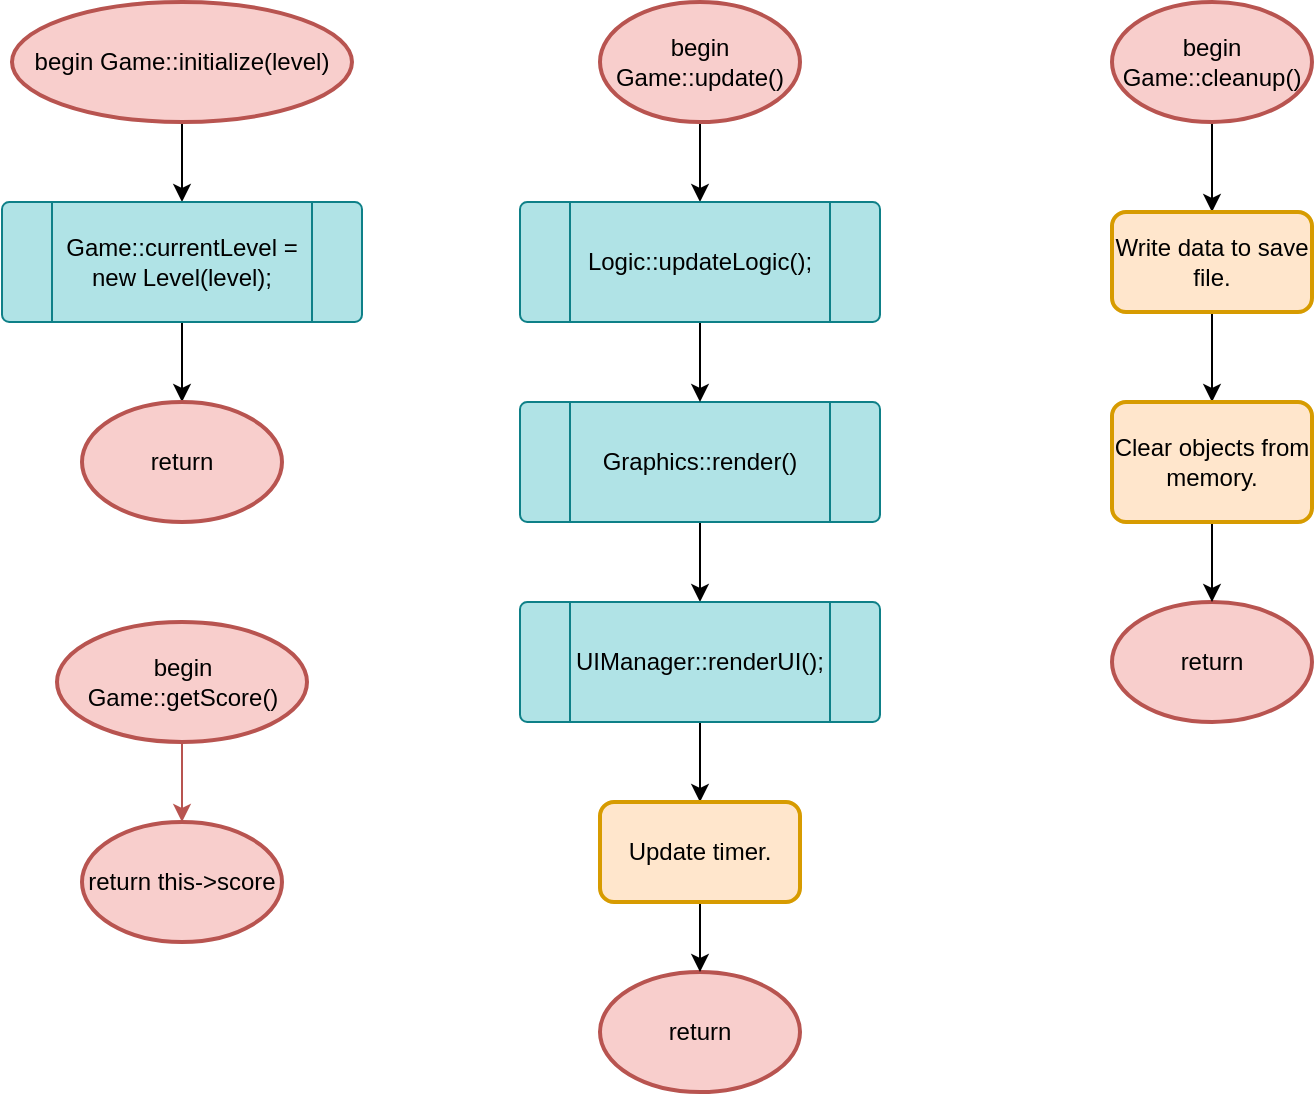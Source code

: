 <mxfile version="24.8.6">
  <diagram id="C5RBs43oDa-KdzZeNtuy" name="Page-1">
    <mxGraphModel dx="1434" dy="686" grid="1" gridSize="10" guides="1" tooltips="1" connect="1" arrows="1" fold="1" page="1" pageScale="1" pageWidth="827" pageHeight="1169" math="0" shadow="0">
      <root>
        <mxCell id="WIyWlLk6GJQsqaUBKTNV-0" />
        <mxCell id="WIyWlLk6GJQsqaUBKTNV-1" parent="WIyWlLk6GJQsqaUBKTNV-0" />
        <mxCell id="vDQ_rxtfvv9CpdEsePrf-12" value="" style="edgeStyle=orthogonalEdgeStyle;rounded=0;orthogonalLoop=1;jettySize=auto;html=1;" edge="1" parent="WIyWlLk6GJQsqaUBKTNV-1" source="vDQ_rxtfvv9CpdEsePrf-0" target="vDQ_rxtfvv9CpdEsePrf-11">
          <mxGeometry relative="1" as="geometry" />
        </mxCell>
        <mxCell id="vDQ_rxtfvv9CpdEsePrf-0" value="begin Game::initialize(level)" style="strokeWidth=2;html=1;shape=mxgraph.flowchart.start_1;whiteSpace=wrap;fillColor=#f8cecc;strokeColor=#b85450;" vertex="1" parent="WIyWlLk6GJQsqaUBKTNV-1">
          <mxGeometry x="70" y="70" width="170" height="60" as="geometry" />
        </mxCell>
        <mxCell id="vDQ_rxtfvv9CpdEsePrf-6" value="" style="edgeStyle=orthogonalEdgeStyle;rounded=0;orthogonalLoop=1;jettySize=auto;html=1;" edge="1" parent="WIyWlLk6GJQsqaUBKTNV-1" source="vDQ_rxtfvv9CpdEsePrf-1" target="vDQ_rxtfvv9CpdEsePrf-4">
          <mxGeometry relative="1" as="geometry" />
        </mxCell>
        <mxCell id="vDQ_rxtfvv9CpdEsePrf-1" value="begin Game::update()" style="strokeWidth=2;html=1;shape=mxgraph.flowchart.start_1;whiteSpace=wrap;fillColor=#f8cecc;strokeColor=#b85450;" vertex="1" parent="WIyWlLk6GJQsqaUBKTNV-1">
          <mxGeometry x="364" y="70" width="100" height="60" as="geometry" />
        </mxCell>
        <mxCell id="vDQ_rxtfvv9CpdEsePrf-23" value="" style="edgeStyle=orthogonalEdgeStyle;rounded=0;orthogonalLoop=1;jettySize=auto;html=1;" edge="1" parent="WIyWlLk6GJQsqaUBKTNV-1" source="vDQ_rxtfvv9CpdEsePrf-2" target="vDQ_rxtfvv9CpdEsePrf-21">
          <mxGeometry relative="1" as="geometry" />
        </mxCell>
        <mxCell id="vDQ_rxtfvv9CpdEsePrf-2" value="begin Game::cleanup()" style="strokeWidth=2;html=1;shape=mxgraph.flowchart.start_1;whiteSpace=wrap;fillColor=#f8cecc;strokeColor=#b85450;" vertex="1" parent="WIyWlLk6GJQsqaUBKTNV-1">
          <mxGeometry x="620" y="70" width="100" height="60" as="geometry" />
        </mxCell>
        <mxCell id="vDQ_rxtfvv9CpdEsePrf-8" value="" style="edgeStyle=orthogonalEdgeStyle;rounded=0;orthogonalLoop=1;jettySize=auto;html=1;" edge="1" parent="WIyWlLk6GJQsqaUBKTNV-1" source="vDQ_rxtfvv9CpdEsePrf-3" target="vDQ_rxtfvv9CpdEsePrf-5">
          <mxGeometry relative="1" as="geometry" />
        </mxCell>
        <mxCell id="vDQ_rxtfvv9CpdEsePrf-3" value="Graphics::render()" style="verticalLabelPosition=middle;verticalAlign=middle;html=1;shape=process;whiteSpace=wrap;rounded=1;size=0.14;arcSize=6;labelPosition=center;align=center;fillColor=#b0e3e6;strokeColor=#0e8088;" vertex="1" parent="WIyWlLk6GJQsqaUBKTNV-1">
          <mxGeometry x="324" y="270" width="180" height="60" as="geometry" />
        </mxCell>
        <mxCell id="vDQ_rxtfvv9CpdEsePrf-7" value="" style="edgeStyle=orthogonalEdgeStyle;rounded=0;orthogonalLoop=1;jettySize=auto;html=1;" edge="1" parent="WIyWlLk6GJQsqaUBKTNV-1" source="vDQ_rxtfvv9CpdEsePrf-4" target="vDQ_rxtfvv9CpdEsePrf-3">
          <mxGeometry relative="1" as="geometry" />
        </mxCell>
        <mxCell id="vDQ_rxtfvv9CpdEsePrf-4" value="Logic::updateLogic();" style="verticalLabelPosition=middle;verticalAlign=middle;html=1;shape=process;whiteSpace=wrap;rounded=1;size=0.14;arcSize=6;labelPosition=center;align=center;fillColor=#b0e3e6;strokeColor=#0e8088;" vertex="1" parent="WIyWlLk6GJQsqaUBKTNV-1">
          <mxGeometry x="324" y="170" width="180" height="60" as="geometry" />
        </mxCell>
        <mxCell id="vDQ_rxtfvv9CpdEsePrf-28" value="" style="edgeStyle=orthogonalEdgeStyle;rounded=0;orthogonalLoop=1;jettySize=auto;html=1;" edge="1" parent="WIyWlLk6GJQsqaUBKTNV-1" source="vDQ_rxtfvv9CpdEsePrf-5" target="vDQ_rxtfvv9CpdEsePrf-27">
          <mxGeometry relative="1" as="geometry" />
        </mxCell>
        <mxCell id="vDQ_rxtfvv9CpdEsePrf-5" value="UIManager::renderUI();" style="verticalLabelPosition=middle;verticalAlign=middle;html=1;shape=process;whiteSpace=wrap;rounded=1;size=0.14;arcSize=6;labelPosition=center;align=center;fillColor=#b0e3e6;strokeColor=#0e8088;" vertex="1" parent="WIyWlLk6GJQsqaUBKTNV-1">
          <mxGeometry x="324" y="370" width="180" height="60" as="geometry" />
        </mxCell>
        <mxCell id="vDQ_rxtfvv9CpdEsePrf-9" value="return" style="strokeWidth=2;html=1;shape=mxgraph.flowchart.start_1;whiteSpace=wrap;fillColor=#f8cecc;strokeColor=#b85450;" vertex="1" parent="WIyWlLk6GJQsqaUBKTNV-1">
          <mxGeometry x="364" y="555" width="100" height="60" as="geometry" />
        </mxCell>
        <mxCell id="vDQ_rxtfvv9CpdEsePrf-14" value="" style="edgeStyle=orthogonalEdgeStyle;rounded=0;orthogonalLoop=1;jettySize=auto;html=1;" edge="1" parent="WIyWlLk6GJQsqaUBKTNV-1" source="vDQ_rxtfvv9CpdEsePrf-11" target="vDQ_rxtfvv9CpdEsePrf-13">
          <mxGeometry relative="1" as="geometry" />
        </mxCell>
        <mxCell id="vDQ_rxtfvv9CpdEsePrf-11" value="Game::currentLevel = new Level(level);" style="verticalLabelPosition=middle;verticalAlign=middle;html=1;shape=process;whiteSpace=wrap;rounded=1;size=0.14;arcSize=6;labelPosition=center;align=center;fillColor=#b0e3e6;strokeColor=#0e8088;" vertex="1" parent="WIyWlLk6GJQsqaUBKTNV-1">
          <mxGeometry x="65" y="170" width="180" height="60" as="geometry" />
        </mxCell>
        <mxCell id="vDQ_rxtfvv9CpdEsePrf-13" value="return" style="strokeWidth=2;html=1;shape=mxgraph.flowchart.start_1;whiteSpace=wrap;fillColor=#f8cecc;strokeColor=#b85450;" vertex="1" parent="WIyWlLk6GJQsqaUBKTNV-1">
          <mxGeometry x="105" y="270" width="100" height="60" as="geometry" />
        </mxCell>
        <mxCell id="vDQ_rxtfvv9CpdEsePrf-19" value="return" style="strokeWidth=2;html=1;shape=mxgraph.flowchart.start_1;whiteSpace=wrap;fillColor=#f8cecc;strokeColor=#b85450;" vertex="1" parent="WIyWlLk6GJQsqaUBKTNV-1">
          <mxGeometry x="620" y="370" width="100" height="60" as="geometry" />
        </mxCell>
        <mxCell id="vDQ_rxtfvv9CpdEsePrf-24" value="" style="edgeStyle=orthogonalEdgeStyle;rounded=0;orthogonalLoop=1;jettySize=auto;html=1;" edge="1" parent="WIyWlLk6GJQsqaUBKTNV-1" source="vDQ_rxtfvv9CpdEsePrf-21" target="vDQ_rxtfvv9CpdEsePrf-22">
          <mxGeometry relative="1" as="geometry" />
        </mxCell>
        <mxCell id="vDQ_rxtfvv9CpdEsePrf-21" value="Write data to save file." style="rounded=1;whiteSpace=wrap;html=1;absoluteArcSize=1;arcSize=14;strokeWidth=2;fillColor=#ffe6cc;strokeColor=#d79b00;" vertex="1" parent="WIyWlLk6GJQsqaUBKTNV-1">
          <mxGeometry x="620" y="175" width="100" height="50" as="geometry" />
        </mxCell>
        <mxCell id="vDQ_rxtfvv9CpdEsePrf-25" value="" style="edgeStyle=orthogonalEdgeStyle;rounded=0;orthogonalLoop=1;jettySize=auto;html=1;" edge="1" parent="WIyWlLk6GJQsqaUBKTNV-1" source="vDQ_rxtfvv9CpdEsePrf-22" target="vDQ_rxtfvv9CpdEsePrf-19">
          <mxGeometry relative="1" as="geometry" />
        </mxCell>
        <mxCell id="vDQ_rxtfvv9CpdEsePrf-22" value="Clear objects from memory." style="rounded=1;whiteSpace=wrap;html=1;absoluteArcSize=1;arcSize=14;strokeWidth=2;fillColor=#ffe6cc;strokeColor=#d79b00;" vertex="1" parent="WIyWlLk6GJQsqaUBKTNV-1">
          <mxGeometry x="620" y="270" width="100" height="60" as="geometry" />
        </mxCell>
        <mxCell id="vDQ_rxtfvv9CpdEsePrf-31" value="" style="edgeStyle=orthogonalEdgeStyle;rounded=0;orthogonalLoop=1;jettySize=auto;html=1;fillColor=#f8cecc;strokeColor=#b85450;" edge="1" parent="WIyWlLk6GJQsqaUBKTNV-1" source="vDQ_rxtfvv9CpdEsePrf-26" target="vDQ_rxtfvv9CpdEsePrf-30">
          <mxGeometry relative="1" as="geometry" />
        </mxCell>
        <mxCell id="vDQ_rxtfvv9CpdEsePrf-26" value="begin Game::getScore()" style="strokeWidth=2;html=1;shape=mxgraph.flowchart.start_1;whiteSpace=wrap;fillColor=#f8cecc;strokeColor=#b85450;" vertex="1" parent="WIyWlLk6GJQsqaUBKTNV-1">
          <mxGeometry x="92.5" y="380" width="125" height="60" as="geometry" />
        </mxCell>
        <mxCell id="vDQ_rxtfvv9CpdEsePrf-29" value="" style="edgeStyle=orthogonalEdgeStyle;rounded=0;orthogonalLoop=1;jettySize=auto;html=1;" edge="1" parent="WIyWlLk6GJQsqaUBKTNV-1" source="vDQ_rxtfvv9CpdEsePrf-27" target="vDQ_rxtfvv9CpdEsePrf-9">
          <mxGeometry relative="1" as="geometry" />
        </mxCell>
        <mxCell id="vDQ_rxtfvv9CpdEsePrf-27" value="Update timer." style="rounded=1;whiteSpace=wrap;html=1;absoluteArcSize=1;arcSize=14;strokeWidth=2;fillColor=#ffe6cc;strokeColor=#d79b00;" vertex="1" parent="WIyWlLk6GJQsqaUBKTNV-1">
          <mxGeometry x="364" y="470" width="100" height="50" as="geometry" />
        </mxCell>
        <mxCell id="vDQ_rxtfvv9CpdEsePrf-30" value="return this-&amp;gt;score" style="strokeWidth=2;html=1;shape=mxgraph.flowchart.start_1;whiteSpace=wrap;fillColor=#f8cecc;strokeColor=#b85450;" vertex="1" parent="WIyWlLk6GJQsqaUBKTNV-1">
          <mxGeometry x="105" y="480" width="100" height="60" as="geometry" />
        </mxCell>
      </root>
    </mxGraphModel>
  </diagram>
</mxfile>
